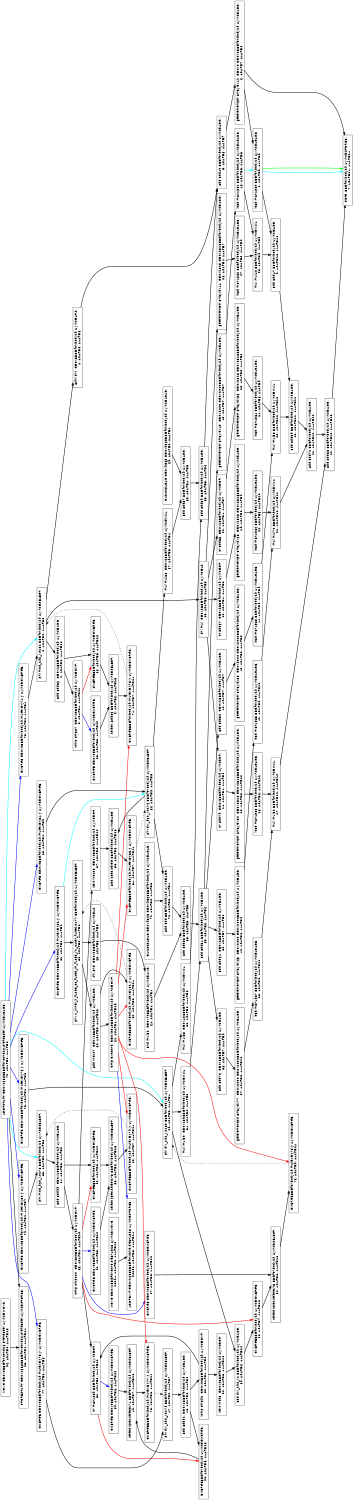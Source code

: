 digraph Region_18 {
	graph [ nslimit = "1000.0",
	orientation = landscape,
		center = true,
	page = "8.5,11",
	compound=true,
	size = "10,7.5" ] ;
"Op_95" [ fontname = "Helvetica" shape = box, label = " STORESTART C=0x16383BB=for.cond26.preheader HyIns=STOREB,
95, ASAP=1, ALAP=14"]
"Op_96" [ fontname = "Helvetica" shape = box, label = " MOVC C=0x0BB=for.cond26.preheader HyIns=MOVC,
96, ASAP=0, ALAP=13"]
"Op_72" [ fontname = "Helvetica" shape = box, label = " LOOPSTART C=0x16383BB=for.cond26.preheader HyIns=LOADB,
72, ASAP=0, ALAP=0"]
"Op_20094" [ fontname = "Helvetica" shape = box, label = " MOVC C=0x1BB=for.cond.cleanup28 HyIns=MOVC,
20094, ASAP=0, ALAP=13"]
"Op_20093" [ fontname = "Helvetica" shape = box, label = " LOOPEXIT C=0x16382BB=for.cond.cleanup28 HyIns=STOREB,
20093, ASAP=5, ALAP=14"]
"Op_0" [ fontname = "Helvetica" shape = box, label = " phi mod_192_i.0181 BB=for.body29 HyIns=SELECT,
0, ASAP=2, ALAP=5"]
"Op_1" [ fontname = "Helvetica" shape = box, label = " add add86  C=0x1BB=for.body29 HyIns=ADD,
1, ASAP=3, ALAP=10"]
"Op_2" [ fontname = "Helvetica" shape = box, label = " select .add86 BB=for.body29 HyIns=SELECT,
2, ASAP=6, ALAP=13"]
"Op_3" [ fontname = "Helvetica" shape = box, label = " icmp cmp87  C=0xc0BB=for.body29 HyIns=CMP,
3, ASAP=4, ALAP=11"]
"Op_4" [ fontname = "Helvetica" shape = box, label = " ashr shr  C=0x5BB=for.body29 HyIns=ARS,
4, ASAP=3, ALAP=6"]
"Op_5" [ fontname = "Helvetica" shape = box, label = " add add40 BB=for.body29 HyIns=ADD,
5, ASAP=6, ALAP=7"]
"Op_6" [ fontname = "Helvetica" shape = box, label = " getelementptr arrayidx41  C=0x0 C=0x0BB=for.body29 HyIns=ADD,
6, ASAP=7, ALAP=8"]
"Op_7" [ fontname = "Helvetica" shape = box, label = " store  BB=for.body29 HyIns=STOREB,
7, ASAP=14, ALAP=14"]
"Op_8" [ fontname = "Helvetica" shape = box, label = " load manupa0 BB=for.body29 HyIns=LOADB,
8, ASAP=9, ALAP=9"]
"Op_9" [ fontname = "Helvetica" shape = box, label = " add add47 BB=for.body29 HyIns=ADD,
9, ASAP=10, ALAP=10"]
"Op_10" [ fontname = "Helvetica" shape = box, label = " add add59 BB=for.body29 HyIns=ADD,
10, ASAP=11, ALAP=11"]
"Op_11" [ fontname = "Helvetica" shape = box, label = " add add71 BB=for.body29 HyIns=ADD,
11, ASAP=12, ALAP=12"]
"Op_12" [ fontname = "Helvetica" shape = box, label = " add add83 BB=for.body29 HyIns=ADD,
12, ASAP=13, ALAP=13"]
"Op_13" [ fontname = "Helvetica" shape = box, label = " shl mul  C=0x2BB=for.body29 HyIns=LS,
13, ASAP=3, ALAP=6"]
"Op_14" [ fontname = "Helvetica" shape = box, label = " or add79  C=0x3BB=for.body29 HyIns=OR,
14, ASAP=4, ALAP=9"]
"Op_15" [ fontname = "Helvetica" shape = box, label = " getelementptr arrayidx80  C=0x2313 C=0x2313BB=for.body29 HyIns=ADD,
15, ASAP=5, ALAP=10"]
"Op_16" [ fontname = "Helvetica" shape = box, label = " load manupa8 BB=for.body29 HyIns=LOADB,
16, ASAP=6, ALAP=11"]
"Op_17" [ fontname = "Helvetica" shape = box, label = " mul mul82 BB=for.body29 HyIns=MUL,
17, ASAP=10, ALAP=12"]
"Op_29" [ fontname = "Helvetica" shape = box, label = " phi div_192_i.0180 BB=for.body29 HyIns=SELECT,
29, ASAP=2, ALAP=4"]
"Op_18" [ fontname = "Helvetica" shape = box, label = " or add67  C=0x2BB=for.body29 HyIns=OR,
18, ASAP=4, ALAP=8"]
"Op_19" [ fontname = "Helvetica" shape = box, label = " getelementptr arrayidx68  C=0x2313 C=0x2313BB=for.body29 HyIns=ADD,
19, ASAP=5, ALAP=9"]
"Op_20" [ fontname = "Helvetica" shape = box, label = " load manupa6 BB=for.body29 HyIns=LOADB,
20, ASAP=6, ALAP=10"]
"Op_21" [ fontname = "Helvetica" shape = box, label = " mul mul70 BB=for.body29 HyIns=MUL,
21, ASAP=10, ALAP=11"]
"Op_22" [ fontname = "Helvetica" shape = box, label = " or add55  C=0x1BB=for.body29 HyIns=OR,
22, ASAP=4, ALAP=7"]
"Op_23" [ fontname = "Helvetica" shape = box, label = " getelementptr arrayidx56  C=0x2313 C=0x2313BB=for.body29 HyIns=ADD,
23, ASAP=5, ALAP=8"]
"Op_24" [ fontname = "Helvetica" shape = box, label = " load manupa4 BB=for.body29 HyIns=LOADB,
24, ASAP=6, ALAP=9"]
"Op_25" [ fontname = "Helvetica" shape = box, label = " mul mul58 BB=for.body29 HyIns=MUL,
25, ASAP=10, ALAP=10"]
"Op_26" [ fontname = "Helvetica" shape = box, label = " getelementptr arrayidx44  C=0x2313 C=0x2313BB=for.body29 HyIns=ADD,
26, ASAP=4, ALAP=7"]
"Op_27" [ fontname = "Helvetica" shape = box, label = " load manupa2 BB=for.body29 HyIns=LOADB,
27, ASAP=5, ALAP=8"]
"Op_28" [ fontname = "Helvetica" shape = box, label = " mul mul46 BB=for.body29 HyIns=MUL,
28, ASAP=9, ALAP=9"]
"Op_57" [ fontname = "Helvetica" shape = box, label = " zext inc103  C=0x0BB=for.body29 HyIns=OR,
57, ASAP=5, ALAP=12"]
"Op_58" [ fontname = "Helvetica" shape = box, label = " add spec.select BB=for.body29 HyIns=ADD,
58, ASAP=6, ALAP=13"]
"Op_30" [ fontname = "Helvetica" shape = box, label = " add div_192_i.1 BB=for.body29 HyIns=ADD,
30, ASAP=6, ALAP=11"]
"Op_31" [ fontname = "Helvetica" shape = box, label = " select spec.select175 BB=for.body29 HyIns=SELECT,
31, ASAP=8, ALAP=13"]
"Op_32" [ fontname = "Helvetica" shape = box, label = " mul mul35  C=0x468BB=for.body29 HyIns=MUL,
32, ASAP=3, ALAP=5"]
"Op_33" [ fontname = "Helvetica" shape = box, label = " add add39 BB=for.body29 HyIns=ADD,
33, ASAP=5, ALAP=6"]
"Op_34" [ fontname = "Helvetica" shape = box, label = " mul mul30  C=0x13bBB=for.body29 HyIns=MUL,
34, ASAP=3, ALAP=5"]
"Op_35" [ fontname = "Helvetica" shape = box, label = " add add34 BB=for.body29 HyIns=ADD,
35, ASAP=6, ALAP=6"]
"Op_36" [ fontname = "Helvetica" shape = box, label = " add add76  C=0x3BB=for.body29 HyIns=ADD,
36, ASAP=7, ALAP=9"]
"Op_37" [ fontname = "Helvetica" shape = box, label = " getelementptr arrayidx77  C=0x2000 C=0x2000BB=for.body29 HyIns=ADD,
37, ASAP=8, ALAP=10"]
"Op_38" [ fontname = "Helvetica" shape = box, label = " load manupa7 BB=for.body29 HyIns=LOADB,
38, ASAP=9, ALAP=11"]
"Op_39" [ fontname = "Helvetica" shape = box, label = " add add64  C=0x2BB=for.body29 HyIns=ADD,
39, ASAP=7, ALAP=8"]
"Op_40" [ fontname = "Helvetica" shape = box, label = " getelementptr arrayidx65  C=0x2000 C=0x2000BB=for.body29 HyIns=ADD,
40, ASAP=8, ALAP=9"]
"Op_41" [ fontname = "Helvetica" shape = box, label = " load manupa5 BB=for.body29 HyIns=LOADB,
41, ASAP=9, ALAP=10"]
"Op_42" [ fontname = "Helvetica" shape = box, label = " add add52  C=0x1BB=for.body29 HyIns=ADD,
42, ASAP=7, ALAP=7"]
"Op_43" [ fontname = "Helvetica" shape = box, label = " getelementptr arrayidx53  C=0x2000 C=0x2000BB=for.body29 HyIns=ADD,
43, ASAP=8, ALAP=8"]
"Op_44" [ fontname = "Helvetica" shape = box, label = " load manupa3 BB=for.body29 HyIns=LOADB,
44, ASAP=9, ALAP=9"]
"Op_45" [ fontname = "Helvetica" shape = box, label = " getelementptr arrayidx42  C=0x2000 C=0x2000BB=for.body29 HyIns=ADD,
45, ASAP=7, ALAP=7"]
"Op_46" [ fontname = "Helvetica" shape = box, label = " load manupa1 BB=for.body29 HyIns=LOADB,
46, ASAP=8, ALAP=8"]
"Op_47" [ fontname = "Helvetica" shape = box, label = " phi div_192_j.0179 BB=for.body29 HyIns=SELECT,
47, ASAP=2, ALAP=7"]
"Op_48" [ fontname = "Helvetica" shape = box, label = " add add91  C=0x1BB=for.body29 HyIns=ADD,
48, ASAP=3, ALAP=8"]
"Op_49" [ fontname = "Helvetica" shape = box, label = " select spec.select174 BB=for.body29 HyIns=SELECT,
49, ASAP=7, ALAP=13"]
"Op_50" [ fontname = "Helvetica" shape = box, label = " icmp cmp92  C=0xc0BB=for.body29 HyIns=CMP,
50, ASAP=4, ALAP=9"]
"Op_51" [ fontname = "Helvetica" shape = box, label = " or manupa9 BB=for.body29 HyIns=OR,
51, ASAP=5, ALAP=11"]
"Op_52" [ fontname = "Helvetica" shape = box, label = " zext inc95  C=0x0BB=for.body29 HyIns=OR,
52, ASAP=5, ALAP=10"]
"Op_53" [ fontname = "Helvetica" shape = box, label = " phi mod_960_i.0178 BB=for.body29 HyIns=SELECT,
53, ASAP=2, ALAP=8"]
"Op_54" [ fontname = "Helvetica" shape = box, label = " add add99  C=0x1BB=for.body29 HyIns=ADD,
54, ASAP=3, ALAP=9"]
"Op_55" [ fontname = "Helvetica" shape = box, label = " select spec.select173 BB=for.body29 HyIns=SELECT,
55, ASAP=6, ALAP=13"]
"Op_56" [ fontname = "Helvetica" shape = box, label = " icmp cmp100  C=0x3c0BB=for.body29 HyIns=CMP,
56, ASAP=4, ALAP=10"]
"Op_59" [ fontname = "Helvetica" shape = box, label = " phi w_inner_h_fused_oc_fused_rh_fused_rw_outer_fused.0177 BB=for.body29 HyIns=SELECT,
59, ASAP=2, ALAP=2"]
"Op_60" [ fontname = "Helvetica" shape = box, label = " add inc107  C=0x1BB=for.body29 HyIns=ADD,
60, ASAP=3, ALAP=12"]
"Op_61" [ fontname = "Helvetica" shape = box, label = " icmp exitcond  C=0xb040BB=for.body29 HyIns=CMP,
61, ASAP=4, ALAP=13"]
"Op_63" [ fontname = "Helvetica" shape = box, label = " shl and  C=0x2BB=for.body29 HyIns=LS,
63, ASAP=3, ALAP=3"]
"Op_64" [ fontname = "Helvetica" shape = box, label = " and mul32  C=0x7cBB=for.body29 HyIns=AND,
64, ASAP=4, ALAP=4"]
"Op_65" [ fontname = "Helvetica" shape = box, label = " add add33 BB=for.body29 HyIns=ADD,
65, ASAP=5, ALAP=5"]
"Op_66" [ fontname = "Helvetica" shape = box, label = " phi div_960_i.0176 BB=for.body29 HyIns=SELECT,
66, ASAP=2, ALAP=3"]
"Op_67" [ fontname = "Helvetica" shape = box, label = " mul mul38  C=0x6BB=for.body29 HyIns=MUL,
67, ASAP=3, ALAP=4"]
"Op_68" [ fontname = "Helvetica" shape = box, label = " add add37 BB=for.body29 HyIns=ADD,
68, ASAP=4, ALAP=5"]
"Op_69" [ fontname = "Helvetica" shape = box, label = " OutLoopLOAD C=0x9365 C=0x9365BB=for.body29 HyIns=LOAD,
69, ASAP=0, ALAP=4"]
"Op_70" [ fontname = "Helvetica" shape = box, label = " add add BB=for.body29 HyIns=ADD,
70, ASAP=3, ALAP=4"]
"Op_71" [ fontname = "Helvetica" shape = box, label = " OutLoopLOAD C=0x9363 C=0x9363BB=for.body29 HyIns=LOAD,
71, ASAP=0, ALAP=3"]
"Op_74" [ fontname = "Helvetica" shape = box, label = " CMERGEBB=for.body29,mutex={73,} HyIns=CMERGE,
74, ASAP=7, ALAP=14"]
"Op_73" [ fontname = "Helvetica" shape = box, label = " CMERGE C=0x0BB=for.body29,mutex={74,} HyIns=CMERGE,
73, ASAP=1, ALAP=4"]
"Op_75" [ fontname = "Helvetica" shape = box, label = " CMERGE C=0x0BB=for.body29,mutex={76,} HyIns=CMERGE,
75, ASAP=1, ALAP=3"]
"Op_76" [ fontname = "Helvetica" shape = box, label = " CMERGEBB=for.body29,mutex={75,} HyIns=CMERGE,
76, ASAP=9, ALAP=14"]
"Op_77" [ fontname = "Helvetica" shape = box, label = " CMERGE C=0x0BB=for.body29,mutex={78,} HyIns=CMERGE,
77, ASAP=1, ALAP=6"]
"Op_78" [ fontname = "Helvetica" shape = box, label = " CMERGEBB=for.body29,mutex={77,} HyIns=CMERGE,
78, ASAP=8, ALAP=14"]
"Op_79" [ fontname = "Helvetica" shape = box, label = " CMERGE C=0x0BB=for.body29,mutex={80,} HyIns=CMERGE,
79, ASAP=1, ALAP=7"]
"Op_80" [ fontname = "Helvetica" shape = box, label = " CMERGEBB=for.body29,mutex={79,} HyIns=CMERGE,
80, ASAP=7, ALAP=14"]
"Op_81" [ fontname = "Helvetica" shape = box, label = " CMERGE C=0x0BB=for.body29,mutex={82,} HyIns=CMERGE,
81, ASAP=1, ALAP=1"]
"Op_82" [ fontname = "Helvetica" shape = box, label = " CMERGEBB=for.body29,mutex={81,} HyIns=CMERGE,
82, ASAP=5, ALAP=14"]
"Op_83" [ fontname = "Helvetica" shape = box, label = " CMERGE C=0x0BB=for.body29,mutex={84,} HyIns=CMERGE,
83, ASAP=1, ALAP=2"]
"Op_84" [ fontname = "Helvetica" shape = box, label = " CMERGEBB=for.body29,mutex={83,} HyIns=CMERGE,
84, ASAP=7, ALAP=14"]
"Op_87" [ fontname = "Helvetica" shape = box, label = " CMERGE C=0x0BB=for.body29 HyIns=CMERGE,
87, ASAP=5, ALAP=12"]
"Op_88" [ fontname = "Helvetica" shape = box, label = " CMERGEBB=for.body29 HyIns=CMERGE,
88, ASAP=7, ALAP=12"]
"Op_89" [ fontname = "Helvetica" shape = box, label = " CMERGE C=0x0BB=for.body29 HyIns=CMERGE,
89, ASAP=6, ALAP=12"]
"Op_90" [ fontname = "Helvetica" shape = box, label = " CMERGEBB=for.body29 HyIns=CMERGE,
90, ASAP=6, ALAP=12"]
"Op_91" [ fontname = "Helvetica" shape = box, label = " CMERGE C=0x0BB=for.body29 HyIns=CMERGE,
91, ASAP=5, ALAP=12"]
"Op_92" [ fontname = "Helvetica" shape = box, label = " CMERGEBB=for.body29 HyIns=CMERGE,
92, ASAP=5, ALAP=12"]
"Op_85" [ fontname = "Helvetica" shape = box, label = " CMERGE C=0x0BB=for.body29 HyIns=CMERGE,
85, ASAP=5, ALAP=12"]
"Op_86" [ fontname = "Helvetica" shape = box, label = " CMERGEBB=for.body29 HyIns=CMERGE,
86, ASAP=5, ALAP=12"]
"Op_0" -> "Op_1" [style = bold, color = black];
"Op_0" -> "Op_4" [style = bold, color = black];
"Op_0" -> "Op_13" [style = bold, color = black];
"Op_1" -> "Op_3" [style = bold, color = black];
"Op_1" -> "Op_86" [style = bold, color = black];
"Op_2" -> "Op_74" [style = bold, color = black];
"Op_3" -> "Op_85" [style = bold, color = blue];
"Op_3" -> "Op_86" [style = bold, color = red];
"Op_4" -> "Op_5" [style = bold, color = black];
"Op_5" -> "Op_6" [style = bold, color = black];
"Op_6" -> "Op_7" [style = bold, color = black];
"Op_6" -> "Op_8" [style = bold, color = black];
"Op_8" -> "Op_9" [style = bold, color = black];
"Op_8" -> "Op_7" [style = bold, color = cyan];
"Op_8" -> "Op_7"[style = bold, color = green];
"Op_9" -> "Op_10" [style = bold, color = black];
"Op_10" -> "Op_11" [style = bold, color = black];
"Op_11" -> "Op_12" [style = bold, color = black];
"Op_12" -> "Op_7" [style = bold, color = black];
"Op_13" -> "Op_14" [style = bold, color = black];
"Op_13" -> "Op_18" [style = bold, color = black];
"Op_13" -> "Op_22" [style = bold, color = black];
"Op_13" -> "Op_26" [style = bold, color = black];
"Op_14" -> "Op_15" [style = bold, color = black];
"Op_15" -> "Op_16" [style = bold, color = black];
"Op_16" -> "Op_17" [style = bold, color = black];
"Op_17" -> "Op_12" [style = bold, color = black];
"Op_18" -> "Op_19" [style = bold, color = black];
"Op_19" -> "Op_20" [style = bold, color = black];
"Op_20" -> "Op_21" [style = bold, color = black];
"Op_21" -> "Op_11" [style = bold, color = black];
"Op_22" -> "Op_23" [style = bold, color = black];
"Op_23" -> "Op_24" [style = bold, color = black];
"Op_24" -> "Op_25" [style = bold, color = black];
"Op_25" -> "Op_10" [style = bold, color = black];
"Op_26" -> "Op_27" [style = bold, color = black];
"Op_27" -> "Op_28" [style = bold, color = black];
"Op_28" -> "Op_9" [style = bold, color = black];
"Op_29" -> "Op_30" [style = bold, color = black];
"Op_29" -> "Op_32" [style = bold, color = black];
"Op_29" -> "Op_34" [style = bold, color = black];
"Op_30" -> "Op_88" [style = bold, color = black];
"Op_31" -> "Op_76" [style = bold, color = black];
"Op_32" -> "Op_33" [style = bold, color = black];
"Op_33" -> "Op_5" [style = bold, color = black];
"Op_34" -> "Op_35" [style = bold, color = black];
"Op_35" -> "Op_36" [style = bold, color = black];
"Op_35" -> "Op_39" [style = bold, color = black];
"Op_35" -> "Op_42" [style = bold, color = black];
"Op_35" -> "Op_45" [style = bold, color = black];
"Op_36" -> "Op_37" [style = bold, color = black];
"Op_37" -> "Op_38" [style = bold, color = black];
"Op_38" -> "Op_17" [style = bold, color = black];
"Op_39" -> "Op_40" [style = bold, color = black];
"Op_40" -> "Op_41" [style = bold, color = black];
"Op_41" -> "Op_21" [style = bold, color = black];
"Op_42" -> "Op_43" [style = bold, color = black];
"Op_43" -> "Op_44" [style = bold, color = black];
"Op_44" -> "Op_25" [style = bold, color = black];
"Op_45" -> "Op_46" [style = bold, color = black];
"Op_46" -> "Op_28" [style = bold, color = black];
"Op_46" -> "Op_8" [style = bold, color = cyan];
"Op_47" -> "Op_48" [style = bold, color = black];
"Op_48" -> "Op_50" [style = bold, color = black];
"Op_48" -> "Op_90" [style = bold, color = black];
"Op_49" -> "Op_78" [style = bold, color = black];
"Op_50" -> "Op_51" [style = bold, color = black];
"Op_50" -> "Op_52" [style = bold, color = black];
"Op_51" -> "Op_89" [style = bold, color = blue];
"Op_51" -> "Op_90" [style = bold, color = red];
"Op_52" -> "Op_30" [style = bold, color = black];
"Op_53" -> "Op_54" [style = bold, color = black];
"Op_54" -> "Op_56" [style = bold, color = black];
"Op_54" -> "Op_92" [style = bold, color = black];
"Op_55" -> "Op_80" [style = bold, color = black];
"Op_56" -> "Op_51" [style = bold, color = black];
"Op_56" -> "Op_57" [style = bold, color = black];
"Op_56" -> "Op_87" [style = bold, color = blue];
"Op_56" -> "Op_88" [style = bold, color = red];
"Op_56" -> "Op_91" [style = bold, color = blue];
"Op_56" -> "Op_92" [style = bold, color = red];
"Op_57" -> "Op_58" [style = bold, color = black];
"Op_58" -> "Op_84" [style = bold, color = black];
"Op_59" -> "Op_60" [style = bold, color = black];
"Op_59" -> "Op_63" [style = bold, color = black];
"Op_60" -> "Op_61" [style = bold, color = black];
"Op_60" -> "Op_82" [style = bold, color = black];
"Op_61" -> "Op_74" [style = bold, color = red];
"Op_61" -> "Op_76" [style = bold, color = red];
"Op_61" -> "Op_78" [style = bold, color = red];
"Op_61" -> "Op_80" [style = bold, color = red];
"Op_61" -> "Op_82" [style = bold, color = red];
"Op_61" -> "Op_84" [style = bold, color = red];
"Op_61" -> "Op_20093" [style = bold, color = blue];
"Op_63" -> "Op_64" [style = bold, color = black];
"Op_64" -> "Op_65" [style = bold, color = black];
"Op_65" -> "Op_35" [style = bold, color = black];
"Op_66" -> "Op_58" [style = bold, color = black];
"Op_66" -> "Op_67" [style = bold, color = black];
"Op_66" -> "Op_70" [style = bold, color = black];
"Op_67" -> "Op_68" [style = bold, color = black];
"Op_68" -> "Op_33" [style = bold, color = black];
"Op_69" -> "Op_68" [style = bold, color = black];
"Op_70" -> "Op_65" [style = bold, color = black];
"Op_71" -> "Op_70" [style = bold, color = black];
"Op_72" -> "Op_73" [style = bold, color = blue];
"Op_72" -> "Op_75" [style = bold, color = blue];
"Op_72" -> "Op_77" [style = bold, color = blue];
"Op_72" -> "Op_79" [style = bold, color = blue];
"Op_72" -> "Op_81" [style = bold, color = blue];
"Op_72" -> "Op_83" [style = bold, color = blue];
"Op_72" -> "Op_95" [style = bold, color = black];
"Op_72" -> "Op_0" [style = bold, color = cyan];
"Op_72" -> "Op_29" [style = bold, color = cyan];
"Op_72" -> "Op_53" [style = bold, color = cyan];
"Op_73" -> "Op_0" [style = bold, color = black];
"Op_74" -> "Op_0" [style = dashed, color = black];
"Op_75" -> "Op_29" [style = bold, color = black];
"Op_76" -> "Op_29" [style = dashed, color = black];
"Op_77" -> "Op_47" [style = bold, color = black];
"Op_78" -> "Op_47" [style = dashed, color = black];
"Op_79" -> "Op_53" [style = bold, color = black];
"Op_80" -> "Op_53" [style = dashed, color = black];
"Op_81" -> "Op_59" [style = bold, color = black];
"Op_81" -> "Op_66" [style = bold, color = cyan];
"Op_82" -> "Op_59" [style = dashed, color = black];
"Op_83" -> "Op_66" [style = bold, color = black];
"Op_84" -> "Op_66" [style = dashed, color = black];
"Op_85" -> "Op_2" [style = bold, color = black];
"Op_86" -> "Op_2" [style = bold, color = black];
"Op_87" -> "Op_31" [style = bold, color = black];
"Op_88" -> "Op_31" [style = bold, color = black];
"Op_89" -> "Op_49" [style = bold, color = black];
"Op_90" -> "Op_49" [style = bold, color = black];
"Op_91" -> "Op_55" [style = bold, color = black];
"Op_92" -> "Op_55" [style = bold, color = black];
"Op_20094" -> "Op_20093" [style = bold, color = black];
"Op_96" -> "Op_95" [style = bold, color = black];
}
